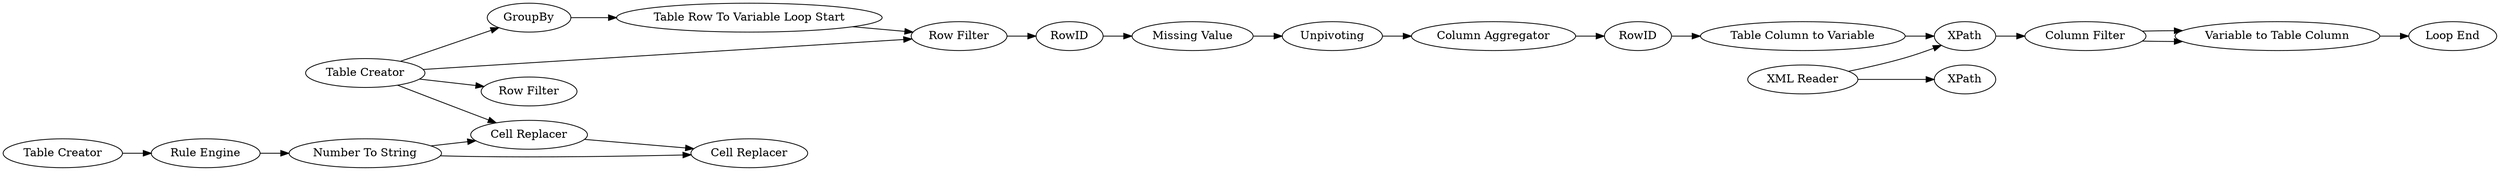 digraph {
	3 [label="XML Reader"]
	539 [label=XPath]
	551 [label="Table Creator"]
	556 [label=XPath]
	557 [label="Table Row To Variable Loop Start"]
	558 [label=GroupBy]
	559 [label="Row Filter"]
	561 [label="Column Filter"]
	562 [label=RowID]
	563 [label="Table Column to Variable"]
	564 [label=Unpivoting]
	565 [label="Column Aggregator"]
	566 [label=RowID]
	567 [label="Missing Value"]
	568 [label="Cell Replacer"]
	569 [label="Table Creator"]
	570 [label="Rule Engine"]
	571 [label="Cell Replacer"]
	572 [label="Number To String"]
	573 [label="Variable to Table Column"]
	574 [label="Loop End"]
	575 [label="Row Filter"]
	3 -> 539
	3 -> 556
	539 -> 561
	551 -> 568
	551 -> 575
	551 -> 558
	551 -> 559
	557 -> 559
	558 -> 557
	559 -> 562
	561 -> 573
	561 -> 573
	562 -> 567
	563 -> 539
	564 -> 565
	565 -> 566
	566 -> 563
	567 -> 564
	568 -> 571
	569 -> 570
	570 -> 572
	572 -> 568
	572 -> 571
	573 -> 574
	rankdir=LR
}
